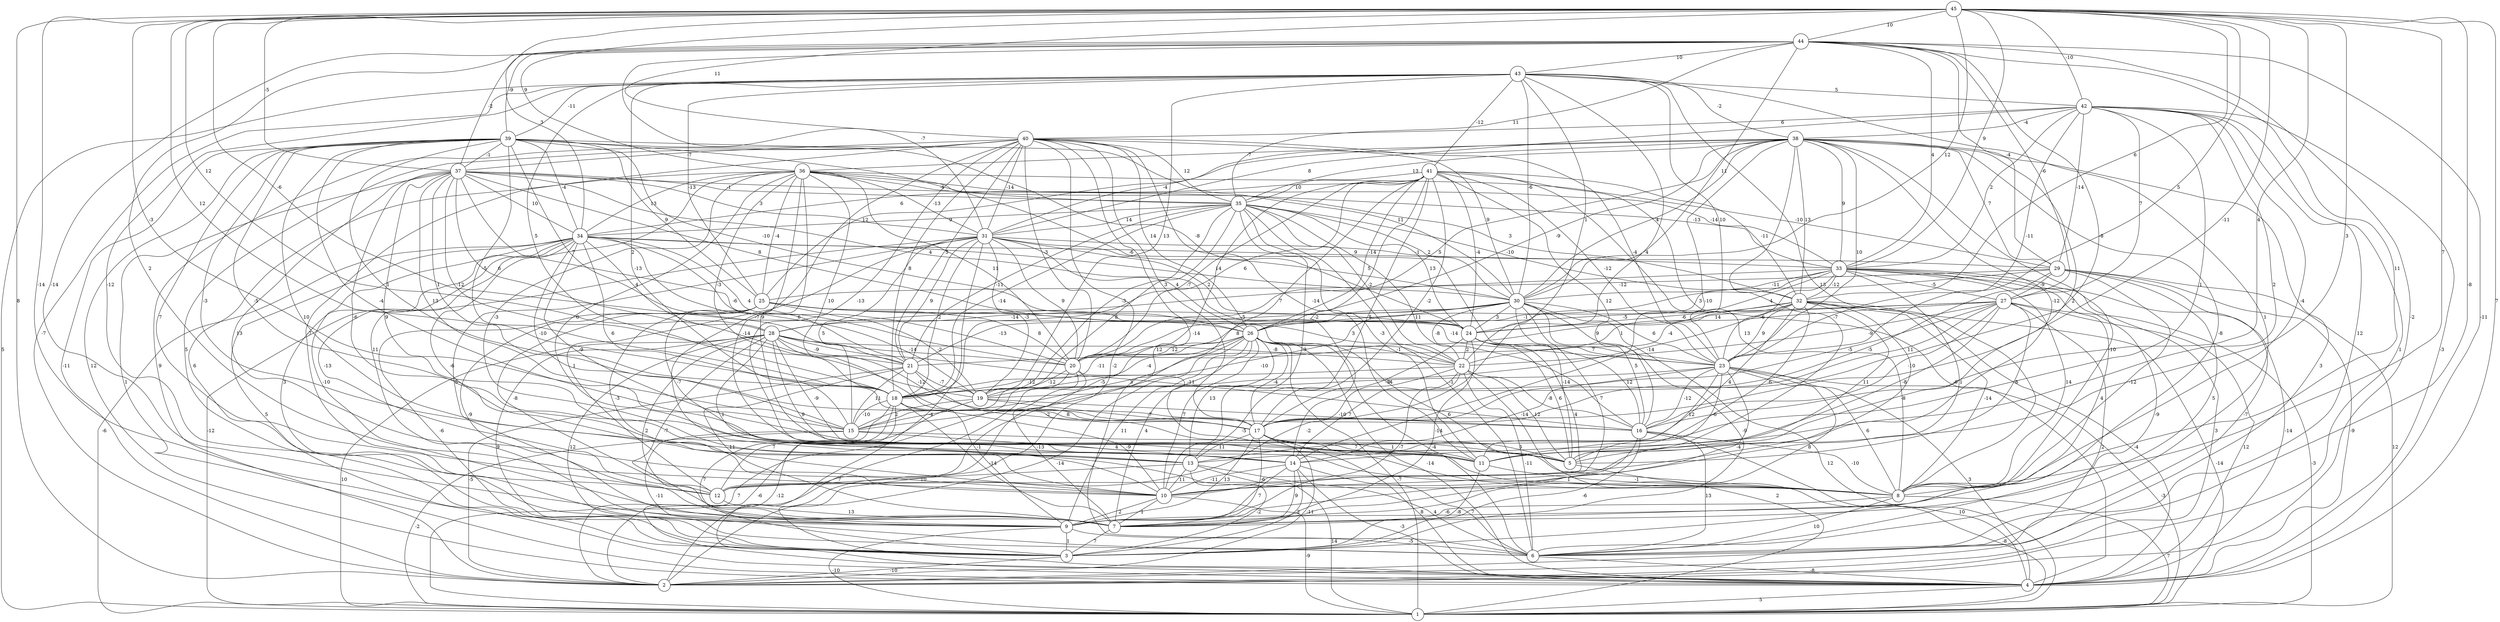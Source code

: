 graph { 
	 fontname="Helvetica,Arial,sans-serif" 
	 node [shape = circle]; 
	 45 -- 2 [label = "8"];
	 45 -- 3 [label = "-14"];
	 45 -- 4 [label = "7"];
	 45 -- 6 [label = "-8"];
	 45 -- 8 [label = "7"];
	 45 -- 11 [label = "3"];
	 45 -- 15 [label = "-3"];
	 45 -- 16 [label = "4"];
	 45 -- 17 [label = "-11"];
	 45 -- 18 [label = "12"];
	 45 -- 22 [label = "-6"];
	 45 -- 23 [label = "5"];
	 45 -- 28 [label = "12"];
	 45 -- 30 [label = "12"];
	 45 -- 32 [label = "6"];
	 45 -- 33 [label = "9"];
	 45 -- 34 [label = "3"];
	 45 -- 36 [label = "9"];
	 45 -- 37 [label = "-5"];
	 45 -- 40 [label = "11"];
	 45 -- 42 [label = "-10"];
	 45 -- 44 [label = "10"];
	 44 -- 2 [label = "-2"];
	 44 -- 4 [label = "-11"];
	 44 -- 7 [label = "-14"];
	 44 -- 8 [label = "11"];
	 44 -- 10 [label = "2"];
	 44 -- 17 [label = "-8"];
	 44 -- 27 [label = "-6"];
	 44 -- 29 [label = "-4"];
	 44 -- 30 [label = "11"];
	 44 -- 31 [label = "-7"];
	 44 -- 33 [label = "4"];
	 44 -- 35 [label = "11"];
	 44 -- 37 [label = "-2"];
	 44 -- 39 [label = "-9"];
	 44 -- 43 [label = "10"];
	 43 -- 1 [label = "5"];
	 43 -- 2 [label = "-7"];
	 43 -- 6 [label = "1"];
	 43 -- 8 [label = "13"];
	 43 -- 12 [label = "-12"];
	 43 -- 15 [label = "2"];
	 43 -- 17 [label = "4"];
	 43 -- 18 [label = "5"];
	 43 -- 19 [label = "13"];
	 43 -- 22 [label = "1"];
	 43 -- 23 [label = "10"];
	 43 -- 25 [label = "-13"];
	 43 -- 30 [label = "-6"];
	 43 -- 38 [label = "-2"];
	 43 -- 39 [label = "-11"];
	 43 -- 41 [label = "-12"];
	 43 -- 42 [label = "5"];
	 42 -- 2 [label = "1"];
	 42 -- 4 [label = "-3"];
	 42 -- 6 [label = "12"];
	 42 -- 8 [label = "-4"];
	 42 -- 13 [label = "1"];
	 42 -- 14 [label = "2"];
	 42 -- 23 [label = "-11"];
	 42 -- 27 [label = "7"];
	 42 -- 29 [label = "-14"];
	 42 -- 31 [label = "8"];
	 42 -- 33 [label = "2"];
	 42 -- 38 [label = "-4"];
	 42 -- 40 [label = "6"];
	 41 -- 2 [label = "-5"];
	 41 -- 4 [label = "-6"];
	 41 -- 8 [label = "13"];
	 41 -- 12 [label = "8"];
	 41 -- 13 [label = "5"];
	 41 -- 14 [label = "-2"];
	 41 -- 16 [label = "12"];
	 41 -- 17 [label = "-2"];
	 41 -- 18 [label = "-7"];
	 41 -- 20 [label = "6"];
	 41 -- 23 [label = "-12"];
	 41 -- 24 [label = "-4"];
	 41 -- 26 [label = "-14"];
	 41 -- 32 [label = "-11"];
	 41 -- 34 [label = "6"];
	 41 -- 35 [label = "10"];
	 40 -- 2 [label = "9"];
	 40 -- 3 [label = "5"];
	 40 -- 4 [label = "-2"];
	 40 -- 6 [label = "12"];
	 40 -- 9 [label = "-7"];
	 40 -- 10 [label = "-7"];
	 40 -- 11 [label = "-14"];
	 40 -- 14 [label = "-13"];
	 40 -- 17 [label = "3"];
	 40 -- 18 [label = "8"];
	 40 -- 20 [label = "-3"];
	 40 -- 21 [label = "5"];
	 40 -- 23 [label = "-4"];
	 40 -- 26 [label = "14"];
	 40 -- 30 [label = "9"];
	 40 -- 31 [label = "-14"];
	 40 -- 35 [label = "12"];
	 40 -- 37 [label = "-7"];
	 39 -- 2 [label = "-11"];
	 39 -- 4 [label = "12"];
	 39 -- 5 [label = "-4"];
	 39 -- 8 [label = "10"];
	 39 -- 11 [label = "-5"];
	 39 -- 12 [label = "7"];
	 39 -- 13 [label = "-3"];
	 39 -- 16 [label = "1"];
	 39 -- 18 [label = "-5"];
	 39 -- 21 [label = "7"];
	 39 -- 23 [label = "-6"];
	 39 -- 24 [label = "-8"];
	 39 -- 25 [label = "9"];
	 39 -- 26 [label = "-10"];
	 39 -- 30 [label = "11"];
	 39 -- 34 [label = "-4"];
	 39 -- 37 [label = "-1"];
	 38 -- 2 [label = "3"];
	 38 -- 3 [label = "-10"];
	 38 -- 5 [label = "-12"];
	 38 -- 9 [label = "-8"];
	 38 -- 10 [label = "-7"];
	 38 -- 11 [label = "2"];
	 38 -- 14 [label = "-10"];
	 38 -- 20 [label = "5"];
	 38 -- 23 [label = "10"];
	 38 -- 25 [label = "12"];
	 38 -- 26 [label = "-9"];
	 38 -- 29 [label = "7"];
	 38 -- 30 [label = "4"];
	 38 -- 31 [label = "-4"];
	 38 -- 32 [label = "13"];
	 38 -- 33 [label = "9"];
	 38 -- 35 [label = "13"];
	 38 -- 36 [label = "-7"];
	 37 -- 4 [label = "1"];
	 37 -- 5 [label = "9"];
	 37 -- 10 [label = "13"];
	 37 -- 14 [label = "-6"];
	 37 -- 15 [label = "13"];
	 37 -- 18 [label = "1"];
	 37 -- 19 [label = "-12"];
	 37 -- 20 [label = "-13"];
	 37 -- 21 [label = "6"];
	 37 -- 24 [label = "4"];
	 37 -- 26 [label = "8"];
	 37 -- 31 [label = "3"];
	 37 -- 33 [label = "-13"];
	 37 -- 34 [label = "10"];
	 37 -- 35 [label = "-1"];
	 36 -- 3 [label = "6"];
	 36 -- 8 [label = "-14"];
	 36 -- 9 [label = "11"];
	 36 -- 11 [label = "9"];
	 36 -- 13 [label = "-3"];
	 36 -- 14 [label = "6"];
	 36 -- 17 [label = "10"];
	 36 -- 18 [label = "-3"];
	 36 -- 20 [label = "11"];
	 36 -- 25 [label = "-4"];
	 36 -- 29 [label = "-10"];
	 36 -- 31 [label = "-13"];
	 36 -- 32 [label = "3"];
	 36 -- 33 [label = "-14"];
	 36 -- 34 [label = "13"];
	 36 -- 35 [label = "-4"];
	 35 -- 6 [label = "-1"];
	 35 -- 10 [label = "-3"];
	 35 -- 11 [label = "-3"];
	 35 -- 15 [label = "8"];
	 35 -- 16 [label = "11"];
	 35 -- 18 [label = "-14"];
	 35 -- 19 [label = "-3"];
	 35 -- 21 [label = "-11"];
	 35 -- 22 [label = "-2"];
	 35 -- 24 [label = "13"];
	 35 -- 30 [label = "2"];
	 35 -- 31 [label = "14"];
	 35 -- 32 [label = "-10"];
	 35 -- 34 [label = "9"];
	 34 -- 1 [label = "-6"];
	 34 -- 4 [label = "5"];
	 34 -- 5 [label = "-9"];
	 34 -- 7 [label = "-10"];
	 34 -- 9 [label = "3"];
	 34 -- 10 [label = "-6"];
	 34 -- 12 [label = "-13"];
	 34 -- 15 [label = "-10"];
	 34 -- 17 [label = "6"];
	 34 -- 19 [label = "6"];
	 34 -- 20 [label = "4"];
	 34 -- 21 [label = "-6"];
	 34 -- 28 [label = "4"];
	 34 -- 30 [label = "14"];
	 34 -- 33 [label = "9"];
	 33 -- 2 [label = "3"];
	 33 -- 4 [label = "-14"];
	 33 -- 6 [label = "-9"];
	 33 -- 7 [label = "4"];
	 33 -- 8 [label = "14"];
	 33 -- 10 [label = "1"];
	 33 -- 23 [label = "-6"];
	 33 -- 24 [label = "4"];
	 33 -- 26 [label = "3"];
	 33 -- 27 [label = "-5"];
	 33 -- 28 [label = "7"];
	 33 -- 30 [label = "-11"];
	 33 -- 32 [label = "-12"];
	 32 -- 1 [label = "-14"];
	 32 -- 4 [label = "-4"];
	 32 -- 5 [label = "11"];
	 32 -- 8 [label = "-14"];
	 32 -- 11 [label = "-6"];
	 32 -- 12 [label = "-8"];
	 32 -- 13 [label = "4"];
	 32 -- 18 [label = "-14"];
	 32 -- 21 [label = "9"];
	 32 -- 22 [label = "-4"];
	 32 -- 23 [label = "9"];
	 32 -- 24 [label = "-6"];
	 31 -- 1 [label = "-12"];
	 31 -- 4 [label = "-4"];
	 31 -- 7 [label = "5"];
	 31 -- 12 [label = "1"];
	 31 -- 15 [label = "5"];
	 31 -- 18 [label = "2"];
	 31 -- 19 [label = "-3"];
	 31 -- 20 [label = "9"];
	 31 -- 21 [label = "9"];
	 31 -- 24 [label = "2"];
	 31 -- 26 [label = "4"];
	 31 -- 29 [label = "-1"];
	 31 -- 30 [label = "5"];
	 30 -- 1 [label = "12"];
	 30 -- 3 [label = "-9"];
	 30 -- 5 [label = "-14"];
	 30 -- 10 [label = "7"];
	 30 -- 15 [label = "-10"];
	 30 -- 16 [label = "5"];
	 30 -- 20 [label = "-14"];
	 30 -- 21 [label = "-13"];
	 30 -- 22 [label = "-8"];
	 30 -- 23 [label = "6"];
	 30 -- 24 [label = "3"];
	 30 -- 28 [label = "-14"];
	 29 -- 1 [label = "12"];
	 29 -- 4 [label = "-9"];
	 29 -- 6 [label = "-7"];
	 29 -- 7 [label = "5"];
	 29 -- 8 [label = "-12"];
	 29 -- 17 [label = "-5"];
	 29 -- 20 [label = "-1"];
	 29 -- 25 [label = "-12"];
	 29 -- 27 [label = "-9"];
	 28 -- 1 [label = "10"];
	 28 -- 3 [label = "9"];
	 28 -- 6 [label = "12"];
	 28 -- 7 [label = "2"];
	 28 -- 8 [label = "9"];
	 28 -- 9 [label = "-7"];
	 28 -- 10 [label = "1"];
	 28 -- 11 [label = "-9"];
	 28 -- 16 [label = "-11"];
	 28 -- 17 [label = "-12"];
	 28 -- 20 [label = "-14"];
	 28 -- 21 [label = "-9"];
	 28 -- 22 [label = "-8"];
	 27 -- 1 [label = "-3"];
	 27 -- 2 [label = "2"];
	 27 -- 4 [label = "12"];
	 27 -- 5 [label = "8"];
	 27 -- 11 [label = "-8"];
	 27 -- 16 [label = "-10"];
	 27 -- 18 [label = "-5"];
	 27 -- 19 [label = "11"];
	 27 -- 20 [label = "1"];
	 27 -- 22 [label = "-9"];
	 27 -- 24 [label = "14"];
	 27 -- 26 [label = "-5"];
	 26 -- 1 [label = "-7"];
	 26 -- 2 [label = "-14"];
	 26 -- 4 [label = "-14"];
	 26 -- 6 [label = "-4"];
	 26 -- 7 [label = "4"];
	 26 -- 8 [label = "6"];
	 26 -- 9 [label = "11"];
	 26 -- 10 [label = "7"];
	 26 -- 13 [label = "13"];
	 26 -- 15 [label = "3"];
	 26 -- 17 [label = "-4"];
	 26 -- 18 [label = "-11"];
	 26 -- 19 [label = "-4"];
	 26 -- 20 [label = "12"];
	 26 -- 22 [label = "-1"];
	 25 -- 3 [label = "-6"];
	 25 -- 9 [label = "-9"];
	 25 -- 10 [label = "-3"];
	 25 -- 12 [label = "-8"];
	 25 -- 13 [label = "-7"];
	 25 -- 19 [label = "-2"];
	 25 -- 20 [label = "8"];
	 25 -- 22 [label = "3"];
	 25 -- 23 [label = "-14"];
	 25 -- 24 [label = "-5"];
	 24 -- 5 [label = "6"];
	 24 -- 7 [label = "-14"];
	 24 -- 10 [label = "4"];
	 24 -- 16 [label = "12"];
	 24 -- 17 [label = "-14"];
	 24 -- 22 [label = "2"];
	 24 -- 23 [label = "7"];
	 23 -- 1 [label = "-3"];
	 23 -- 4 [label = "3"];
	 23 -- 5 [label = "-6"];
	 23 -- 7 [label = "8"];
	 23 -- 8 [label = "6"];
	 23 -- 9 [label = "-4"];
	 23 -- 11 [label = "12"];
	 23 -- 14 [label = "-14"];
	 23 -- 16 [label = "-12"];
	 23 -- 18 [label = "9"];
	 22 -- 1 [label = "2"];
	 22 -- 5 [label = "12"];
	 22 -- 6 [label = "-11"];
	 22 -- 9 [label = "-7"];
	 22 -- 12 [label = "-2"];
	 22 -- 14 [label = "7"];
	 22 -- 16 [label = "-8"];
	 22 -- 18 [label = "-12"];
	 21 -- 2 [label = "-5"];
	 21 -- 5 [label = "-2"];
	 21 -- 7 [label = "11"];
	 21 -- 9 [label = "-1"];
	 21 -- 15 [label = "11"];
	 21 -- 19 [label = "-7"];
	 20 -- 1 [label = "7"];
	 20 -- 2 [label = "7"];
	 20 -- 7 [label = "-13"];
	 20 -- 8 [label = "-5"];
	 20 -- 19 [label = "-12"];
	 19 -- 2 [label = "-6"];
	 19 -- 15 [label = "2"];
	 19 -- 16 [label = "-10"];
	 19 -- 17 [label = "-7"];
	 18 -- 3 [label = "7"];
	 18 -- 4 [label = "-12"];
	 18 -- 7 [label = "-14"];
	 18 -- 10 [label = "-9"];
	 18 -- 12 [label = "7"];
	 18 -- 15 [label = "-10"];
	 18 -- 17 [label = "8"];
	 17 -- 2 [label = "-11"];
	 17 -- 4 [label = "8"];
	 17 -- 5 [label = "5"];
	 17 -- 7 [label = "-6"];
	 17 -- 9 [label = "13"];
	 17 -- 11 [label = "1"];
	 17 -- 13 [label = "11"];
	 16 -- 3 [label = "-6"];
	 16 -- 4 [label = "10"];
	 16 -- 6 [label = "13"];
	 16 -- 7 [label = "1"];
	 16 -- 8 [label = "-10"];
	 15 -- 1 [label = "-2"];
	 15 -- 6 [label = "-11"];
	 15 -- 11 [label = "7"];
	 15 -- 14 [label = "4"];
	 14 -- 3 [label = "2"];
	 14 -- 4 [label = "-3"];
	 14 -- 6 [label = "7"];
	 14 -- 7 [label = "9"];
	 14 -- 9 [label = "7"];
	 14 -- 10 [label = "-11"];
	 13 -- 1 [label = "14"];
	 13 -- 3 [label = "-2"];
	 13 -- 6 [label = "4"];
	 13 -- 10 [label = "11"];
	 13 -- 12 [label = "10"];
	 12 -- 7 [label = "13"];
	 11 -- 3 [label = "-8"];
	 11 -- 8 [label = "-1"];
	 10 -- 1 [label = "-9"];
	 10 -- 7 [label = "1"];
	 10 -- 9 [label = "2"];
	 9 -- 1 [label = "-10"];
	 9 -- 3 [label = "1"];
	 9 -- 6 [label = "-5"];
	 8 -- 1 [label = "7"];
	 8 -- 6 [label = "10"];
	 8 -- 7 [label = "-6"];
	 7 -- 3 [label = "7"];
	 6 -- 4 [label = "-8"];
	 5 -- 1 [label = "-8"];
	 4 -- 1 [label = "5"];
	 3 -- 2 [label = "-10"];
	 1;
	 2;
	 3;
	 4;
	 5;
	 6;
	 7;
	 8;
	 9;
	 10;
	 11;
	 12;
	 13;
	 14;
	 15;
	 16;
	 17;
	 18;
	 19;
	 20;
	 21;
	 22;
	 23;
	 24;
	 25;
	 26;
	 27;
	 28;
	 29;
	 30;
	 31;
	 32;
	 33;
	 34;
	 35;
	 36;
	 37;
	 38;
	 39;
	 40;
	 41;
	 42;
	 43;
	 44;
	 45;
}

